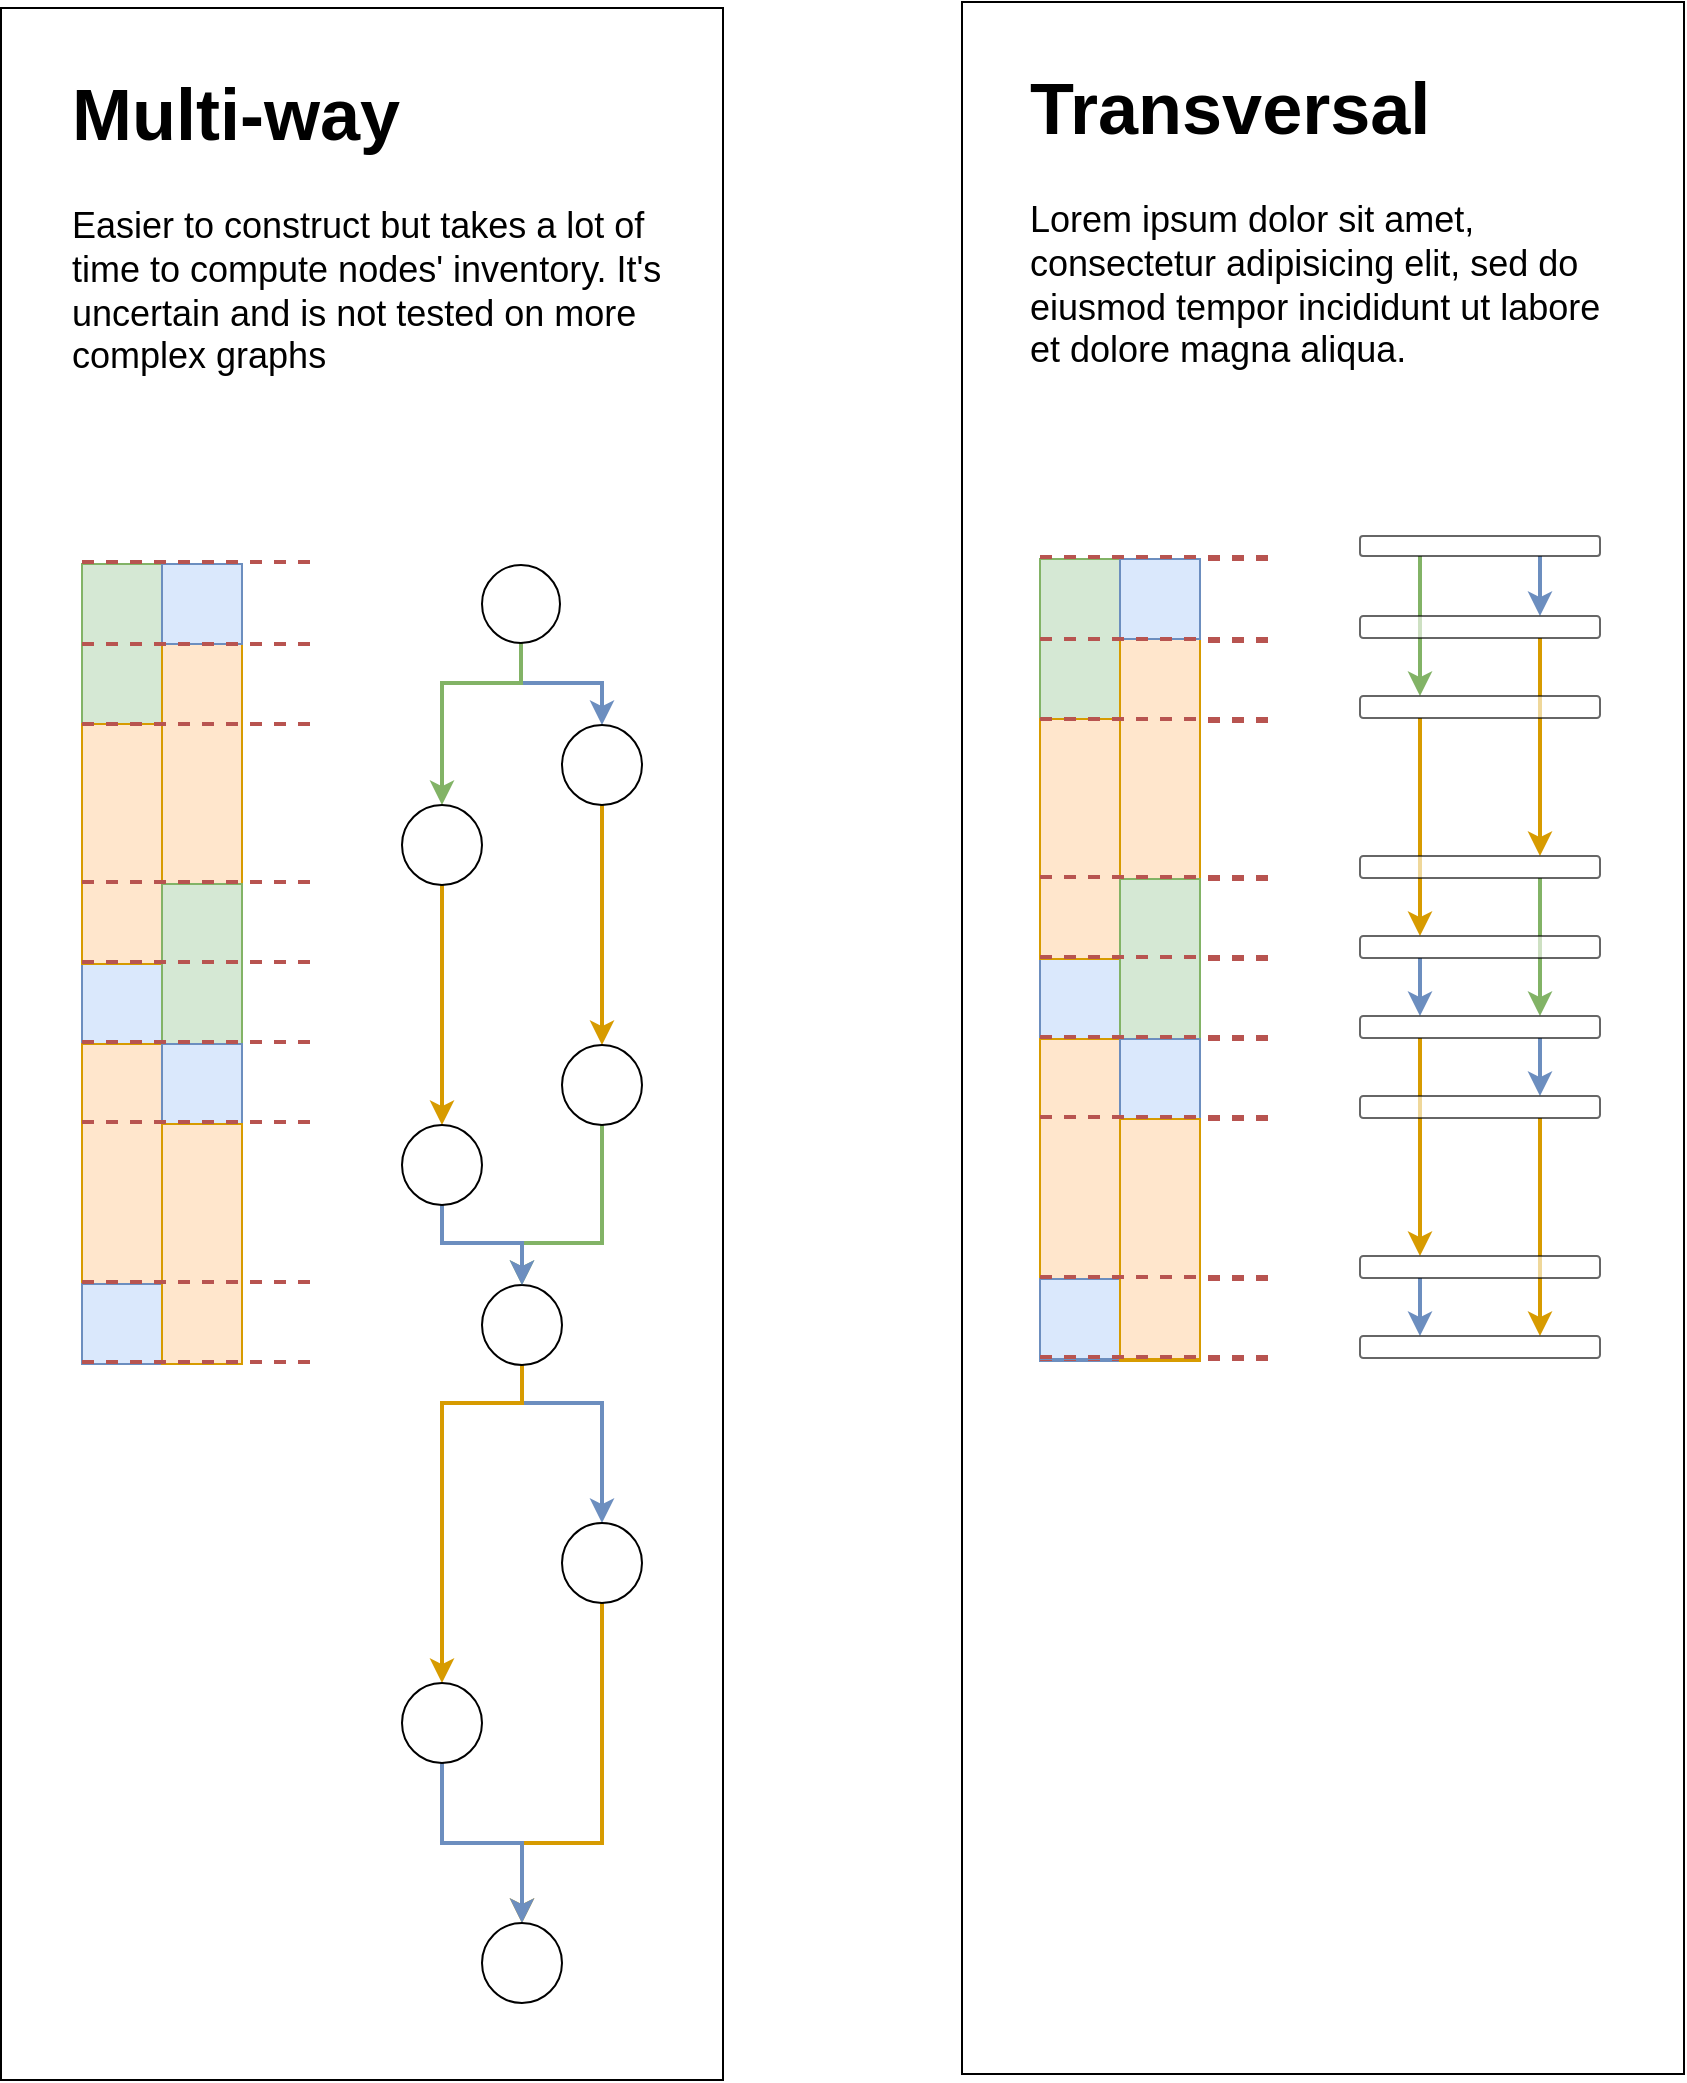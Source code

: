 <mxfile version="12.2.2" type="device" pages="1"><diagram id="j3HkEkI68O0v3EY9IfAS" name="Page-1"><mxGraphModel dx="2210" dy="1910" grid="1" gridSize="10" guides="1" tooltips="1" connect="1" arrows="1" fold="1" page="1" pageScale="1" pageWidth="850" pageHeight="1100" math="0" shadow="0"><root><mxCell id="0"/><mxCell id="1" parent="0"/><mxCell id="pMA3UC2vRfaPSdyn9Woa-68" value="" style="rounded=0;whiteSpace=wrap;html=1;fontSize=18;align=left;fillColor=none;" vertex="1" parent="1"><mxGeometry x="-0.5" y="-197" width="361" height="1036" as="geometry"/></mxCell><mxCell id="pMA3UC2vRfaPSdyn9Woa-1" value="" style="rounded=0;whiteSpace=wrap;html=1;fillColor=#d5e8d4;strokeColor=#82b366;" vertex="1" parent="1"><mxGeometry x="40" y="81" width="40" height="80" as="geometry"/></mxCell><mxCell id="pMA3UC2vRfaPSdyn9Woa-2" value="" style="rounded=0;whiteSpace=wrap;html=1;fillColor=#ffe6cc;strokeColor=#d79b00;" vertex="1" parent="1"><mxGeometry x="80" y="121" width="40" height="120" as="geometry"/></mxCell><mxCell id="pMA3UC2vRfaPSdyn9Woa-3" value="" style="rounded=0;whiteSpace=wrap;html=1;fillColor=#dae8fc;strokeColor=#6c8ebf;" vertex="1" parent="1"><mxGeometry x="80" y="81" width="40" height="40" as="geometry"/></mxCell><mxCell id="pMA3UC2vRfaPSdyn9Woa-4" value="" style="rounded=0;whiteSpace=wrap;html=1;fillColor=#dae8fc;strokeColor=#6c8ebf;" vertex="1" parent="1"><mxGeometry x="40" y="281" width="40" height="40" as="geometry"/></mxCell><mxCell id="pMA3UC2vRfaPSdyn9Woa-5" value="" style="rounded=0;whiteSpace=wrap;html=1;fillColor=#ffe6cc;strokeColor=#d79b00;" vertex="1" parent="1"><mxGeometry x="40" y="161" width="40" height="120" as="geometry"/></mxCell><mxCell id="pMA3UC2vRfaPSdyn9Woa-9" value="" style="rounded=0;whiteSpace=wrap;html=1;fillColor=#ffe6cc;strokeColor=#d79b00;" vertex="1" parent="1"><mxGeometry x="40" y="321" width="40" height="120" as="geometry"/></mxCell><mxCell id="pMA3UC2vRfaPSdyn9Woa-11" value="" style="rounded=0;whiteSpace=wrap;html=1;fillColor=#dae8fc;strokeColor=#6c8ebf;" vertex="1" parent="1"><mxGeometry x="40" y="441" width="40" height="40" as="geometry"/></mxCell><mxCell id="pMA3UC2vRfaPSdyn9Woa-25" value="" style="edgeStyle=orthogonalEdgeStyle;rounded=0;orthogonalLoop=1;jettySize=auto;html=1;strokeWidth=2;fillColor=#dae8fc;strokeColor=#6c8ebf;" edge="1" parent="1" source="pMA3UC2vRfaPSdyn9Woa-23" target="pMA3UC2vRfaPSdyn9Woa-24"><mxGeometry relative="1" as="geometry"><Array as="points"><mxPoint x="260" y="140.5"/><mxPoint x="300" y="140.5"/></Array></mxGeometry></mxCell><mxCell id="pMA3UC2vRfaPSdyn9Woa-29" style="edgeStyle=orthogonalEdgeStyle;rounded=0;orthogonalLoop=1;jettySize=auto;html=1;exitX=0.5;exitY=1;exitDx=0;exitDy=0;entryX=0.5;entryY=0;entryDx=0;entryDy=0;strokeWidth=2;fillColor=#d5e8d4;strokeColor=#82b366;" edge="1" parent="1" source="pMA3UC2vRfaPSdyn9Woa-23" target="pMA3UC2vRfaPSdyn9Woa-28"><mxGeometry relative="1" as="geometry"><Array as="points"><mxPoint x="260" y="140.5"/><mxPoint x="220" y="140.5"/></Array></mxGeometry></mxCell><mxCell id="pMA3UC2vRfaPSdyn9Woa-23" value="" style="ellipse;whiteSpace=wrap;html=1;aspect=fixed;" vertex="1" parent="1"><mxGeometry x="240" y="81.5" width="39" height="39" as="geometry"/></mxCell><mxCell id="pMA3UC2vRfaPSdyn9Woa-27" value="" style="edgeStyle=orthogonalEdgeStyle;rounded=0;orthogonalLoop=1;jettySize=auto;html=1;strokeWidth=2;fillColor=#ffe6cc;strokeColor=#d79b00;" edge="1" parent="1" source="pMA3UC2vRfaPSdyn9Woa-24" target="pMA3UC2vRfaPSdyn9Woa-26"><mxGeometry relative="1" as="geometry"/></mxCell><mxCell id="pMA3UC2vRfaPSdyn9Woa-24" value="" style="ellipse;whiteSpace=wrap;html=1;aspect=fixed;" vertex="1" parent="1"><mxGeometry x="280" y="161.5" width="40" height="40" as="geometry"/></mxCell><mxCell id="pMA3UC2vRfaPSdyn9Woa-33" value="" style="edgeStyle=orthogonalEdgeStyle;rounded=0;orthogonalLoop=1;jettySize=auto;html=1;strokeWidth=2;fillColor=#d5e8d4;strokeColor=#82b366;" edge="1" parent="1" source="pMA3UC2vRfaPSdyn9Woa-26" target="pMA3UC2vRfaPSdyn9Woa-32"><mxGeometry relative="1" as="geometry"><Array as="points"><mxPoint x="300" y="420.5"/><mxPoint x="260" y="420.5"/></Array></mxGeometry></mxCell><mxCell id="pMA3UC2vRfaPSdyn9Woa-26" value="" style="ellipse;whiteSpace=wrap;html=1;aspect=fixed;" vertex="1" parent="1"><mxGeometry x="280" y="321.5" width="40" height="40" as="geometry"/></mxCell><mxCell id="pMA3UC2vRfaPSdyn9Woa-40" value="" style="edgeStyle=orthogonalEdgeStyle;rounded=0;orthogonalLoop=1;jettySize=auto;html=1;strokeWidth=2;fillColor=#dae8fc;strokeColor=#6c8ebf;" edge="1" parent="1" source="pMA3UC2vRfaPSdyn9Woa-32" target="pMA3UC2vRfaPSdyn9Woa-39"><mxGeometry relative="1" as="geometry"><Array as="points"><mxPoint x="260" y="500.5"/><mxPoint x="300" y="500.5"/></Array></mxGeometry></mxCell><mxCell id="pMA3UC2vRfaPSdyn9Woa-43" style="edgeStyle=orthogonalEdgeStyle;rounded=0;orthogonalLoop=1;jettySize=auto;html=1;exitX=0.5;exitY=1;exitDx=0;exitDy=0;entryX=0.5;entryY=0;entryDx=0;entryDy=0;strokeWidth=2;fillColor=#ffe6cc;strokeColor=#d79b00;" edge="1" parent="1" source="pMA3UC2vRfaPSdyn9Woa-32" target="pMA3UC2vRfaPSdyn9Woa-41"><mxGeometry relative="1" as="geometry"><Array as="points"><mxPoint x="260" y="500.5"/><mxPoint x="220" y="500.5"/></Array></mxGeometry></mxCell><mxCell id="pMA3UC2vRfaPSdyn9Woa-32" value="" style="ellipse;whiteSpace=wrap;html=1;aspect=fixed;" vertex="1" parent="1"><mxGeometry x="240" y="441.5" width="40" height="40" as="geometry"/></mxCell><mxCell id="pMA3UC2vRfaPSdyn9Woa-45" value="" style="edgeStyle=orthogonalEdgeStyle;rounded=0;orthogonalLoop=1;jettySize=auto;html=1;strokeWidth=2;entryX=0.5;entryY=0;entryDx=0;entryDy=0;fillColor=#ffe6cc;strokeColor=#d79b00;" edge="1" parent="1" source="pMA3UC2vRfaPSdyn9Woa-39" target="pMA3UC2vRfaPSdyn9Woa-46"><mxGeometry relative="1" as="geometry"><mxPoint x="300" y="680.5" as="targetPoint"/><Array as="points"><mxPoint x="300" y="720.5"/><mxPoint x="260" y="720.5"/></Array></mxGeometry></mxCell><mxCell id="pMA3UC2vRfaPSdyn9Woa-39" value="" style="ellipse;whiteSpace=wrap;html=1;aspect=fixed;" vertex="1" parent="1"><mxGeometry x="280" y="560.5" width="40" height="40" as="geometry"/></mxCell><mxCell id="pMA3UC2vRfaPSdyn9Woa-31" value="" style="edgeStyle=orthogonalEdgeStyle;rounded=0;orthogonalLoop=1;jettySize=auto;html=1;strokeWidth=2;fillColor=#ffe6cc;strokeColor=#d79b00;" edge="1" parent="1" source="pMA3UC2vRfaPSdyn9Woa-28" target="pMA3UC2vRfaPSdyn9Woa-30"><mxGeometry relative="1" as="geometry"/></mxCell><mxCell id="pMA3UC2vRfaPSdyn9Woa-28" value="" style="ellipse;whiteSpace=wrap;html=1;aspect=fixed;" vertex="1" parent="1"><mxGeometry x="200" y="201.5" width="40" height="40" as="geometry"/></mxCell><mxCell id="pMA3UC2vRfaPSdyn9Woa-35" value="" style="edgeStyle=orthogonalEdgeStyle;rounded=0;orthogonalLoop=1;jettySize=auto;html=1;strokeWidth=2;entryX=0.5;entryY=0;entryDx=0;entryDy=0;fillColor=#dae8fc;strokeColor=#6c8ebf;" edge="1" parent="1" source="pMA3UC2vRfaPSdyn9Woa-30" target="pMA3UC2vRfaPSdyn9Woa-32"><mxGeometry relative="1" as="geometry"><mxPoint x="220" y="441.5" as="targetPoint"/><Array as="points"><mxPoint x="220" y="420.5"/><mxPoint x="260" y="420.5"/></Array></mxGeometry></mxCell><mxCell id="pMA3UC2vRfaPSdyn9Woa-30" value="" style="ellipse;whiteSpace=wrap;html=1;aspect=fixed;" vertex="1" parent="1"><mxGeometry x="200" y="361.5" width="40" height="40" as="geometry"/></mxCell><mxCell id="pMA3UC2vRfaPSdyn9Woa-36" value="" style="rounded=0;whiteSpace=wrap;html=1;fillColor=#d5e8d4;strokeColor=#82b366;" vertex="1" parent="1"><mxGeometry x="80" y="241" width="40" height="80" as="geometry"/></mxCell><mxCell id="pMA3UC2vRfaPSdyn9Woa-37" value="" style="rounded=0;whiteSpace=wrap;html=1;fillColor=#dae8fc;strokeColor=#6c8ebf;" vertex="1" parent="1"><mxGeometry x="80" y="321" width="40" height="40" as="geometry"/></mxCell><mxCell id="pMA3UC2vRfaPSdyn9Woa-38" value="" style="rounded=0;whiteSpace=wrap;html=1;fillColor=#ffe6cc;strokeColor=#d79b00;" vertex="1" parent="1"><mxGeometry x="80" y="361" width="40" height="120" as="geometry"/></mxCell><mxCell id="pMA3UC2vRfaPSdyn9Woa-47" value="" style="edgeStyle=orthogonalEdgeStyle;rounded=0;orthogonalLoop=1;jettySize=auto;html=1;strokeWidth=2;fillColor=#dae8fc;strokeColor=#6c8ebf;" edge="1" parent="1" source="pMA3UC2vRfaPSdyn9Woa-41" target="pMA3UC2vRfaPSdyn9Woa-46"><mxGeometry relative="1" as="geometry"/></mxCell><mxCell id="pMA3UC2vRfaPSdyn9Woa-41" value="" style="ellipse;whiteSpace=wrap;html=1;aspect=fixed;" vertex="1" parent="1"><mxGeometry x="200" y="640.5" width="40" height="40" as="geometry"/></mxCell><mxCell id="pMA3UC2vRfaPSdyn9Woa-46" value="" style="ellipse;whiteSpace=wrap;html=1;aspect=fixed;" vertex="1" parent="1"><mxGeometry x="240" y="760.5" width="40" height="40" as="geometry"/></mxCell><mxCell id="pMA3UC2vRfaPSdyn9Woa-48" value="" style="rounded=0;whiteSpace=wrap;html=1;fillColor=#d5e8d4;strokeColor=#82b366;" vertex="1" parent="1"><mxGeometry x="519" y="79.5" width="40" height="80" as="geometry"/></mxCell><mxCell id="pMA3UC2vRfaPSdyn9Woa-49" value="" style="rounded=0;whiteSpace=wrap;html=1;fillColor=#ffe6cc;strokeColor=#d79b00;" vertex="1" parent="1"><mxGeometry x="559" y="119.5" width="40" height="120" as="geometry"/></mxCell><mxCell id="pMA3UC2vRfaPSdyn9Woa-50" value="" style="rounded=0;whiteSpace=wrap;html=1;fillColor=#dae8fc;strokeColor=#6c8ebf;" vertex="1" parent="1"><mxGeometry x="559" y="79.5" width="40" height="40" as="geometry"/></mxCell><mxCell id="pMA3UC2vRfaPSdyn9Woa-51" value="" style="rounded=0;whiteSpace=wrap;html=1;fillColor=#dae8fc;strokeColor=#6c8ebf;" vertex="1" parent="1"><mxGeometry x="519" y="279.5" width="40" height="40" as="geometry"/></mxCell><mxCell id="pMA3UC2vRfaPSdyn9Woa-52" value="" style="rounded=0;whiteSpace=wrap;html=1;fillColor=#ffe6cc;strokeColor=#d79b00;" vertex="1" parent="1"><mxGeometry x="519" y="159.5" width="40" height="120" as="geometry"/></mxCell><mxCell id="pMA3UC2vRfaPSdyn9Woa-53" value="" style="rounded=0;whiteSpace=wrap;html=1;fillColor=#ffe6cc;strokeColor=#d79b00;" vertex="1" parent="1"><mxGeometry x="519" y="319.5" width="40" height="120" as="geometry"/></mxCell><mxCell id="pMA3UC2vRfaPSdyn9Woa-54" value="" style="rounded=0;whiteSpace=wrap;html=1;fillColor=#dae8fc;strokeColor=#6c8ebf;" vertex="1" parent="1"><mxGeometry x="519" y="439.5" width="40" height="40" as="geometry"/></mxCell><mxCell id="pMA3UC2vRfaPSdyn9Woa-55" value="" style="endArrow=none;dashed=1;html=1;fillColor=#f8cecc;strokeColor=#b85450;strokeWidth=2;" edge="1" parent="1"><mxGeometry width="50" height="50" relative="1" as="geometry"><mxPoint x="519" y="78.5" as="sourcePoint"/><mxPoint x="639" y="78.5" as="targetPoint"/></mxGeometry></mxCell><mxCell id="pMA3UC2vRfaPSdyn9Woa-56" value="" style="endArrow=none;dashed=1;html=1;fillColor=#f8cecc;strokeColor=#b85450;strokeWidth=2;" edge="1" parent="1"><mxGeometry width="50" height="50" relative="1" as="geometry"><mxPoint x="519" y="119.5" as="sourcePoint"/><mxPoint x="639" y="119.5" as="targetPoint"/></mxGeometry></mxCell><mxCell id="pMA3UC2vRfaPSdyn9Woa-57" value="" style="endArrow=none;dashed=1;html=1;fillColor=#f8cecc;strokeColor=#b85450;strokeWidth=2;" edge="1" parent="1"><mxGeometry width="50" height="50" relative="1" as="geometry"><mxPoint x="519" y="159.5" as="sourcePoint"/><mxPoint x="639" y="159.5" as="targetPoint"/></mxGeometry></mxCell><mxCell id="pMA3UC2vRfaPSdyn9Woa-58" value="" style="endArrow=none;dashed=1;html=1;fillColor=#f8cecc;strokeColor=#b85450;strokeWidth=2;" edge="1" parent="1"><mxGeometry width="50" height="50" relative="1" as="geometry"><mxPoint x="519" y="238.5" as="sourcePoint"/><mxPoint x="639" y="238.5" as="targetPoint"/></mxGeometry></mxCell><mxCell id="pMA3UC2vRfaPSdyn9Woa-59" value="" style="endArrow=none;dashed=1;html=1;fillColor=#f8cecc;strokeColor=#b85450;strokeWidth=2;" edge="1" parent="1"><mxGeometry width="50" height="50" relative="1" as="geometry"><mxPoint x="519" y="278.5" as="sourcePoint"/><mxPoint x="639" y="278.5" as="targetPoint"/></mxGeometry></mxCell><mxCell id="pMA3UC2vRfaPSdyn9Woa-60" value="" style="endArrow=none;dashed=1;html=1;fillColor=#f8cecc;strokeColor=#b85450;strokeWidth=2;" edge="1" parent="1"><mxGeometry width="50" height="50" relative="1" as="geometry"><mxPoint x="519" y="318.5" as="sourcePoint"/><mxPoint x="639" y="318.5" as="targetPoint"/></mxGeometry></mxCell><mxCell id="pMA3UC2vRfaPSdyn9Woa-61" value="" style="endArrow=none;dashed=1;html=1;fillColor=#f8cecc;strokeColor=#b85450;strokeWidth=2;" edge="1" parent="1"><mxGeometry width="50" height="50" relative="1" as="geometry"><mxPoint x="519" y="358.5" as="sourcePoint"/><mxPoint x="639" y="358.5" as="targetPoint"/></mxGeometry></mxCell><mxCell id="pMA3UC2vRfaPSdyn9Woa-62" value="" style="endArrow=none;dashed=1;html=1;fillColor=#f8cecc;strokeColor=#b85450;strokeWidth=2;" edge="1" parent="1"><mxGeometry width="50" height="50" relative="1" as="geometry"><mxPoint x="519" y="438.5" as="sourcePoint"/><mxPoint x="639" y="438.5" as="targetPoint"/></mxGeometry></mxCell><mxCell id="pMA3UC2vRfaPSdyn9Woa-63" value="" style="endArrow=none;dashed=1;html=1;fillColor=#f8cecc;strokeColor=#b85450;strokeWidth=2;" edge="1" parent="1"><mxGeometry width="50" height="50" relative="1" as="geometry"><mxPoint x="519" y="478.5" as="sourcePoint"/><mxPoint x="639" y="478.5" as="targetPoint"/></mxGeometry></mxCell><mxCell id="pMA3UC2vRfaPSdyn9Woa-64" value="" style="rounded=0;whiteSpace=wrap;html=1;fillColor=#d5e8d4;strokeColor=#82b366;" vertex="1" parent="1"><mxGeometry x="559" y="239.5" width="40" height="80" as="geometry"/></mxCell><mxCell id="pMA3UC2vRfaPSdyn9Woa-65" value="" style="rounded=0;whiteSpace=wrap;html=1;fillColor=#dae8fc;strokeColor=#6c8ebf;" vertex="1" parent="1"><mxGeometry x="559" y="319.5" width="40" height="40" as="geometry"/></mxCell><mxCell id="pMA3UC2vRfaPSdyn9Woa-66" value="" style="rounded=0;whiteSpace=wrap;html=1;fillColor=#ffe6cc;strokeColor=#d79b00;" vertex="1" parent="1"><mxGeometry x="559" y="359.5" width="40" height="120" as="geometry"/></mxCell><mxCell id="pMA3UC2vRfaPSdyn9Woa-69" value="&lt;h1&gt;Multi-way&lt;br&gt;&lt;/h1&gt;&lt;div&gt;Easier to construct but takes a lot of time to compute nodes' inventory. It's uncertain and is not tested on more complex graphs&lt;/div&gt;" style="text;html=1;strokeColor=none;fillColor=none;spacing=5;spacingTop=-20;whiteSpace=wrap;overflow=hidden;rounded=0;fontSize=18;align=left;" vertex="1" parent="1"><mxGeometry x="30" y="-179" width="310" height="220" as="geometry"/></mxCell><mxCell id="pMA3UC2vRfaPSdyn9Woa-70" value="" style="rounded=0;whiteSpace=wrap;html=1;fontSize=18;align=left;fillColor=none;" vertex="1" parent="1"><mxGeometry x="480" y="-200" width="361" height="1036" as="geometry"/></mxCell><mxCell id="pMA3UC2vRfaPSdyn9Woa-71" value="&lt;h1&gt;Transversal&lt;/h1&gt;&lt;p&gt;Lorem ipsum dolor sit amet, consectetur adipisicing elit, sed do eiusmod tempor incididunt ut labore et dolore magna aliqua.&lt;/p&gt;" style="text;html=1;strokeColor=none;fillColor=none;spacing=5;spacingTop=-20;whiteSpace=wrap;overflow=hidden;rounded=0;fontSize=18;align=left;" vertex="1" parent="1"><mxGeometry x="509" y="-182" width="310" height="219" as="geometry"/></mxCell><mxCell id="pMA3UC2vRfaPSdyn9Woa-73" value="" style="rounded=0;whiteSpace=wrap;html=1;fillColor=#d5e8d4;strokeColor=#82b366;" vertex="1" parent="1"><mxGeometry x="519" y="78.5" width="40" height="80" as="geometry"/></mxCell><mxCell id="pMA3UC2vRfaPSdyn9Woa-74" value="" style="rounded=0;whiteSpace=wrap;html=1;fillColor=#ffe6cc;strokeColor=#d79b00;" vertex="1" parent="1"><mxGeometry x="559" y="118.5" width="40" height="120" as="geometry"/></mxCell><mxCell id="pMA3UC2vRfaPSdyn9Woa-75" value="" style="rounded=0;whiteSpace=wrap;html=1;fillColor=#dae8fc;strokeColor=#6c8ebf;" vertex="1" parent="1"><mxGeometry x="559" y="78.5" width="40" height="40" as="geometry"/></mxCell><mxCell id="pMA3UC2vRfaPSdyn9Woa-76" value="" style="rounded=0;whiteSpace=wrap;html=1;fillColor=#dae8fc;strokeColor=#6c8ebf;" vertex="1" parent="1"><mxGeometry x="519" y="278.5" width="40" height="40" as="geometry"/></mxCell><mxCell id="pMA3UC2vRfaPSdyn9Woa-77" value="" style="rounded=0;whiteSpace=wrap;html=1;fillColor=#ffe6cc;strokeColor=#d79b00;" vertex="1" parent="1"><mxGeometry x="519" y="158.5" width="40" height="120" as="geometry"/></mxCell><mxCell id="pMA3UC2vRfaPSdyn9Woa-78" value="" style="rounded=0;whiteSpace=wrap;html=1;fillColor=#ffe6cc;strokeColor=#d79b00;" vertex="1" parent="1"><mxGeometry x="519" y="318.5" width="40" height="120" as="geometry"/></mxCell><mxCell id="pMA3UC2vRfaPSdyn9Woa-79" value="" style="rounded=0;whiteSpace=wrap;html=1;fillColor=#dae8fc;strokeColor=#6c8ebf;" vertex="1" parent="1"><mxGeometry x="519" y="438.5" width="40" height="40" as="geometry"/></mxCell><mxCell id="pMA3UC2vRfaPSdyn9Woa-89" value="" style="rounded=0;whiteSpace=wrap;html=1;fillColor=#d5e8d4;strokeColor=#82b366;" vertex="1" parent="1"><mxGeometry x="559" y="238.5" width="40" height="80" as="geometry"/></mxCell><mxCell id="pMA3UC2vRfaPSdyn9Woa-90" value="" style="rounded=0;whiteSpace=wrap;html=1;fillColor=#dae8fc;strokeColor=#6c8ebf;" vertex="1" parent="1"><mxGeometry x="559" y="318.5" width="40" height="40" as="geometry"/></mxCell><mxCell id="pMA3UC2vRfaPSdyn9Woa-91" value="" style="rounded=0;whiteSpace=wrap;html=1;fillColor=#ffe6cc;strokeColor=#d79b00;" vertex="1" parent="1"><mxGeometry x="559" y="358.5" width="40" height="120" as="geometry"/></mxCell><mxCell id="pMA3UC2vRfaPSdyn9Woa-14" value="" style="endArrow=none;dashed=1;html=1;fillColor=#f8cecc;strokeColor=#b85450;strokeWidth=2;" edge="1" parent="1"><mxGeometry width="50" height="50" relative="1" as="geometry"><mxPoint x="40" y="80" as="sourcePoint"/><mxPoint x="160" y="80" as="targetPoint"/></mxGeometry></mxCell><mxCell id="pMA3UC2vRfaPSdyn9Woa-15" value="" style="endArrow=none;dashed=1;html=1;fillColor=#f8cecc;strokeColor=#b85450;strokeWidth=2;" edge="1" parent="1"><mxGeometry width="50" height="50" relative="1" as="geometry"><mxPoint x="40" y="121" as="sourcePoint"/><mxPoint x="160" y="121" as="targetPoint"/></mxGeometry></mxCell><mxCell id="pMA3UC2vRfaPSdyn9Woa-16" value="" style="endArrow=none;dashed=1;html=1;fillColor=#f8cecc;strokeColor=#b85450;strokeWidth=2;" edge="1" parent="1"><mxGeometry width="50" height="50" relative="1" as="geometry"><mxPoint x="40" y="161" as="sourcePoint"/><mxPoint x="160" y="161" as="targetPoint"/></mxGeometry></mxCell><mxCell id="pMA3UC2vRfaPSdyn9Woa-17" value="" style="endArrow=none;dashed=1;html=1;fillColor=#f8cecc;strokeColor=#b85450;strokeWidth=2;" edge="1" parent="1"><mxGeometry width="50" height="50" relative="1" as="geometry"><mxPoint x="40" y="240" as="sourcePoint"/><mxPoint x="160" y="240" as="targetPoint"/></mxGeometry></mxCell><mxCell id="pMA3UC2vRfaPSdyn9Woa-18" value="" style="endArrow=none;dashed=1;html=1;fillColor=#f8cecc;strokeColor=#b85450;strokeWidth=2;" edge="1" parent="1"><mxGeometry width="50" height="50" relative="1" as="geometry"><mxPoint x="40" y="280" as="sourcePoint"/><mxPoint x="160" y="280" as="targetPoint"/></mxGeometry></mxCell><mxCell id="pMA3UC2vRfaPSdyn9Woa-19" value="" style="endArrow=none;dashed=1;html=1;fillColor=#f8cecc;strokeColor=#b85450;strokeWidth=2;" edge="1" parent="1"><mxGeometry width="50" height="50" relative="1" as="geometry"><mxPoint x="40" y="320" as="sourcePoint"/><mxPoint x="160" y="320" as="targetPoint"/></mxGeometry></mxCell><mxCell id="pMA3UC2vRfaPSdyn9Woa-20" value="" style="endArrow=none;dashed=1;html=1;fillColor=#f8cecc;strokeColor=#b85450;strokeWidth=2;" edge="1" parent="1"><mxGeometry width="50" height="50" relative="1" as="geometry"><mxPoint x="40" y="360" as="sourcePoint"/><mxPoint x="160" y="360" as="targetPoint"/></mxGeometry></mxCell><mxCell id="pMA3UC2vRfaPSdyn9Woa-21" value="" style="endArrow=none;dashed=1;html=1;fillColor=#f8cecc;strokeColor=#b85450;strokeWidth=2;" edge="1" parent="1"><mxGeometry width="50" height="50" relative="1" as="geometry"><mxPoint x="40" y="440" as="sourcePoint"/><mxPoint x="160" y="440" as="targetPoint"/></mxGeometry></mxCell><mxCell id="pMA3UC2vRfaPSdyn9Woa-22" value="" style="endArrow=none;dashed=1;html=1;fillColor=#f8cecc;strokeColor=#b85450;strokeWidth=2;" edge="1" parent="1"><mxGeometry width="50" height="50" relative="1" as="geometry"><mxPoint x="40" y="480" as="sourcePoint"/><mxPoint x="160" y="480" as="targetPoint"/></mxGeometry></mxCell><mxCell id="pMA3UC2vRfaPSdyn9Woa-80" value="" style="endArrow=none;dashed=1;html=1;fillColor=#f8cecc;strokeColor=#b85450;strokeWidth=2;" edge="1" parent="1"><mxGeometry width="50" height="50" relative="1" as="geometry"><mxPoint x="519" y="77.5" as="sourcePoint"/><mxPoint x="639" y="77.5" as="targetPoint"/></mxGeometry></mxCell><mxCell id="pMA3UC2vRfaPSdyn9Woa-81" value="" style="endArrow=none;dashed=1;html=1;fillColor=#f8cecc;strokeColor=#b85450;strokeWidth=2;" edge="1" parent="1"><mxGeometry width="50" height="50" relative="1" as="geometry"><mxPoint x="519" y="118.5" as="sourcePoint"/><mxPoint x="639" y="118.5" as="targetPoint"/></mxGeometry></mxCell><mxCell id="pMA3UC2vRfaPSdyn9Woa-82" value="" style="endArrow=none;dashed=1;html=1;fillColor=#f8cecc;strokeColor=#b85450;strokeWidth=2;" edge="1" parent="1"><mxGeometry width="50" height="50" relative="1" as="geometry"><mxPoint x="519" y="158.5" as="sourcePoint"/><mxPoint x="639" y="158.5" as="targetPoint"/></mxGeometry></mxCell><mxCell id="pMA3UC2vRfaPSdyn9Woa-83" value="" style="endArrow=none;dashed=1;html=1;fillColor=#f8cecc;strokeColor=#b85450;strokeWidth=2;" edge="1" parent="1"><mxGeometry width="50" height="50" relative="1" as="geometry"><mxPoint x="519" y="237.5" as="sourcePoint"/><mxPoint x="639" y="237.5" as="targetPoint"/></mxGeometry></mxCell><mxCell id="pMA3UC2vRfaPSdyn9Woa-84" value="" style="endArrow=none;dashed=1;html=1;fillColor=#f8cecc;strokeColor=#b85450;strokeWidth=2;" edge="1" parent="1"><mxGeometry width="50" height="50" relative="1" as="geometry"><mxPoint x="519" y="277.5" as="sourcePoint"/><mxPoint x="639" y="277.5" as="targetPoint"/></mxGeometry></mxCell><mxCell id="pMA3UC2vRfaPSdyn9Woa-85" value="" style="endArrow=none;dashed=1;html=1;fillColor=#f8cecc;strokeColor=#b85450;strokeWidth=2;" edge="1" parent="1"><mxGeometry width="50" height="50" relative="1" as="geometry"><mxPoint x="519" y="317.5" as="sourcePoint"/><mxPoint x="639" y="317.5" as="targetPoint"/></mxGeometry></mxCell><mxCell id="pMA3UC2vRfaPSdyn9Woa-86" value="" style="endArrow=none;dashed=1;html=1;fillColor=#f8cecc;strokeColor=#b85450;strokeWidth=2;" edge="1" parent="1"><mxGeometry width="50" height="50" relative="1" as="geometry"><mxPoint x="519" y="357.5" as="sourcePoint"/><mxPoint x="639" y="357.5" as="targetPoint"/></mxGeometry></mxCell><mxCell id="pMA3UC2vRfaPSdyn9Woa-87" value="" style="endArrow=none;dashed=1;html=1;fillColor=#f8cecc;strokeColor=#b85450;strokeWidth=2;" edge="1" parent="1"><mxGeometry width="50" height="50" relative="1" as="geometry"><mxPoint x="519" y="437.5" as="sourcePoint"/><mxPoint x="639" y="437.5" as="targetPoint"/></mxGeometry></mxCell><mxCell id="pMA3UC2vRfaPSdyn9Woa-88" value="" style="endArrow=none;dashed=1;html=1;fillColor=#f8cecc;strokeColor=#b85450;strokeWidth=2;" edge="1" parent="1"><mxGeometry width="50" height="50" relative="1" as="geometry"><mxPoint x="519" y="477.5" as="sourcePoint"/><mxPoint x="639" y="477.5" as="targetPoint"/></mxGeometry></mxCell><mxCell id="pMA3UC2vRfaPSdyn9Woa-95" value="" style="edgeStyle=orthogonalEdgeStyle;rounded=0;orthogonalLoop=1;jettySize=auto;html=1;strokeWidth=2;fontSize=18;fillColor=#dae8fc;strokeColor=#6c8ebf;exitX=0.75;exitY=1;exitDx=0;exitDy=0;entryX=0.75;entryY=0;entryDx=0;entryDy=0;" edge="1" parent="1" source="pMA3UC2vRfaPSdyn9Woa-93" target="pMA3UC2vRfaPSdyn9Woa-94"><mxGeometry relative="1" as="geometry"/></mxCell><mxCell id="pMA3UC2vRfaPSdyn9Woa-97" style="edgeStyle=orthogonalEdgeStyle;rounded=0;orthogonalLoop=1;jettySize=auto;html=1;exitX=0.25;exitY=1;exitDx=0;exitDy=0;entryX=0.25;entryY=0;entryDx=0;entryDy=0;strokeWidth=2;fontSize=18;fillColor=#d5e8d4;strokeColor=#82b366;" edge="1" parent="1" source="pMA3UC2vRfaPSdyn9Woa-93" target="pMA3UC2vRfaPSdyn9Woa-96"><mxGeometry relative="1" as="geometry"/></mxCell><mxCell id="pMA3UC2vRfaPSdyn9Woa-93" value="" style="rounded=1;whiteSpace=wrap;html=1;fontSize=18;align=left;fillColor=#ffffff;gradientColor=none;opacity=60;" vertex="1" parent="1"><mxGeometry x="679" y="67" width="120" height="10" as="geometry"/></mxCell><mxCell id="pMA3UC2vRfaPSdyn9Woa-99" style="edgeStyle=orthogonalEdgeStyle;rounded=0;orthogonalLoop=1;jettySize=auto;html=1;exitX=0.75;exitY=1;exitDx=0;exitDy=0;entryX=0.75;entryY=0;entryDx=0;entryDy=0;strokeWidth=2;fontSize=18;fillColor=#ffe6cc;strokeColor=#d79b00;" edge="1" parent="1" source="pMA3UC2vRfaPSdyn9Woa-94" target="pMA3UC2vRfaPSdyn9Woa-98"><mxGeometry relative="1" as="geometry"/></mxCell><mxCell id="pMA3UC2vRfaPSdyn9Woa-94" value="" style="rounded=1;whiteSpace=wrap;html=1;fontSize=18;align=left;fillColor=#ffffff;gradientColor=none;opacity=60;" vertex="1" parent="1"><mxGeometry x="679" y="107" width="120" height="11" as="geometry"/></mxCell><mxCell id="pMA3UC2vRfaPSdyn9Woa-101" style="edgeStyle=orthogonalEdgeStyle;rounded=0;orthogonalLoop=1;jettySize=auto;html=1;exitX=0.25;exitY=1;exitDx=0;exitDy=0;entryX=0.25;entryY=0;entryDx=0;entryDy=0;strokeWidth=2;fontSize=18;fillColor=#ffe6cc;strokeColor=#d79b00;" edge="1" parent="1" source="pMA3UC2vRfaPSdyn9Woa-96" target="pMA3UC2vRfaPSdyn9Woa-100"><mxGeometry relative="1" as="geometry"/></mxCell><mxCell id="pMA3UC2vRfaPSdyn9Woa-96" value="" style="rounded=1;whiteSpace=wrap;html=1;fontSize=18;align=left;fillColor=#ffffff;gradientColor=none;opacity=60;" vertex="1" parent="1"><mxGeometry x="679" y="147" width="120" height="11" as="geometry"/></mxCell><mxCell id="pMA3UC2vRfaPSdyn9Woa-104" style="edgeStyle=orthogonalEdgeStyle;rounded=0;orthogonalLoop=1;jettySize=auto;html=1;exitX=0.75;exitY=1;exitDx=0;exitDy=0;entryX=0.75;entryY=0;entryDx=0;entryDy=0;strokeWidth=2;fontSize=18;fillColor=#d5e8d4;strokeColor=#82b366;" edge="1" parent="1" source="pMA3UC2vRfaPSdyn9Woa-98" target="pMA3UC2vRfaPSdyn9Woa-102"><mxGeometry relative="1" as="geometry"/></mxCell><mxCell id="pMA3UC2vRfaPSdyn9Woa-98" value="" style="rounded=1;whiteSpace=wrap;html=1;fontSize=18;align=left;fillColor=#ffffff;gradientColor=none;opacity=60;" vertex="1" parent="1"><mxGeometry x="679" y="227" width="120" height="11" as="geometry"/></mxCell><mxCell id="pMA3UC2vRfaPSdyn9Woa-103" style="edgeStyle=orthogonalEdgeStyle;rounded=0;orthogonalLoop=1;jettySize=auto;html=1;exitX=0.25;exitY=1;exitDx=0;exitDy=0;entryX=0.25;entryY=0;entryDx=0;entryDy=0;strokeWidth=2;fontSize=18;fillColor=#dae8fc;strokeColor=#6c8ebf;" edge="1" parent="1" source="pMA3UC2vRfaPSdyn9Woa-100" target="pMA3UC2vRfaPSdyn9Woa-102"><mxGeometry relative="1" as="geometry"/></mxCell><mxCell id="pMA3UC2vRfaPSdyn9Woa-100" value="" style="rounded=1;whiteSpace=wrap;html=1;fontSize=18;align=left;fillColor=#ffffff;gradientColor=none;opacity=60;" vertex="1" parent="1"><mxGeometry x="679" y="267" width="120" height="11" as="geometry"/></mxCell><mxCell id="pMA3UC2vRfaPSdyn9Woa-106" style="edgeStyle=orthogonalEdgeStyle;rounded=0;orthogonalLoop=1;jettySize=auto;html=1;exitX=0.75;exitY=1;exitDx=0;exitDy=0;entryX=0.75;entryY=0;entryDx=0;entryDy=0;strokeWidth=2;fontSize=18;fillColor=#dae8fc;strokeColor=#6c8ebf;" edge="1" parent="1" source="pMA3UC2vRfaPSdyn9Woa-102" target="pMA3UC2vRfaPSdyn9Woa-105"><mxGeometry relative="1" as="geometry"/></mxCell><mxCell id="pMA3UC2vRfaPSdyn9Woa-108" style="edgeStyle=orthogonalEdgeStyle;rounded=0;orthogonalLoop=1;jettySize=auto;html=1;exitX=0.25;exitY=1;exitDx=0;exitDy=0;entryX=0.25;entryY=0;entryDx=0;entryDy=0;strokeWidth=2;fontSize=18;fillColor=#ffe6cc;strokeColor=#d79b00;" edge="1" parent="1" source="pMA3UC2vRfaPSdyn9Woa-102" target="pMA3UC2vRfaPSdyn9Woa-107"><mxGeometry relative="1" as="geometry"/></mxCell><mxCell id="pMA3UC2vRfaPSdyn9Woa-102" value="" style="rounded=1;whiteSpace=wrap;html=1;fontSize=18;align=left;fillColor=#ffffff;gradientColor=none;opacity=60;" vertex="1" parent="1"><mxGeometry x="679" y="307" width="120" height="11" as="geometry"/></mxCell><mxCell id="pMA3UC2vRfaPSdyn9Woa-110" style="edgeStyle=orthogonalEdgeStyle;rounded=0;orthogonalLoop=1;jettySize=auto;html=1;exitX=0.75;exitY=1;exitDx=0;exitDy=0;entryX=0.75;entryY=0;entryDx=0;entryDy=0;strokeWidth=2;fontSize=18;fillColor=#ffe6cc;strokeColor=#d79b00;" edge="1" parent="1" source="pMA3UC2vRfaPSdyn9Woa-105" target="pMA3UC2vRfaPSdyn9Woa-109"><mxGeometry relative="1" as="geometry"/></mxCell><mxCell id="pMA3UC2vRfaPSdyn9Woa-105" value="" style="rounded=1;whiteSpace=wrap;html=1;fontSize=18;align=left;fillColor=#ffffff;gradientColor=none;opacity=60;" vertex="1" parent="1"><mxGeometry x="679" y="347" width="120" height="11" as="geometry"/></mxCell><mxCell id="pMA3UC2vRfaPSdyn9Woa-111" style="edgeStyle=orthogonalEdgeStyle;rounded=0;orthogonalLoop=1;jettySize=auto;html=1;exitX=0.25;exitY=1;exitDx=0;exitDy=0;entryX=0.25;entryY=0;entryDx=0;entryDy=0;strokeWidth=2;fontSize=18;fillColor=#dae8fc;strokeColor=#6c8ebf;" edge="1" parent="1" source="pMA3UC2vRfaPSdyn9Woa-107" target="pMA3UC2vRfaPSdyn9Woa-109"><mxGeometry relative="1" as="geometry"/></mxCell><mxCell id="pMA3UC2vRfaPSdyn9Woa-107" value="" style="rounded=1;whiteSpace=wrap;html=1;fontSize=18;align=left;fillColor=#ffffff;gradientColor=none;opacity=60;" vertex="1" parent="1"><mxGeometry x="679" y="427" width="120" height="11" as="geometry"/></mxCell><mxCell id="pMA3UC2vRfaPSdyn9Woa-109" value="" style="rounded=1;whiteSpace=wrap;html=1;fontSize=18;align=left;fillColor=#ffffff;gradientColor=none;opacity=60;" vertex="1" parent="1"><mxGeometry x="679" y="467" width="120" height="11" as="geometry"/></mxCell></root></mxGraphModel></diagram></mxfile>